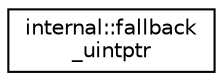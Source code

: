 digraph "Иерархия классов. Графический вид."
{
  edge [fontname="Helvetica",fontsize="10",labelfontname="Helvetica",labelfontsize="10"];
  node [fontname="Helvetica",fontsize="10",shape=record];
  rankdir="LR";
  Node0 [label="internal::fallback\l_uintptr",height=0.2,width=0.4,color="black", fillcolor="white", style="filled",URL="$structinternal_1_1fallback__uintptr.html"];
}
